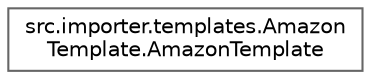 digraph "Graphical Class Hierarchy"
{
 // LATEX_PDF_SIZE
  bgcolor="transparent";
  edge [fontname=Helvetica,fontsize=10,labelfontname=Helvetica,labelfontsize=10];
  node [fontname=Helvetica,fontsize=10,shape=box,height=0.2,width=0.4];
  rankdir="LR";
  Node0 [id="Node000000",label="src.importer.templates.Amazon\lTemplate.AmazonTemplate",height=0.2,width=0.4,color="grey40", fillcolor="white", style="filled",URL="$classsrc_1_1importer_1_1templates_1_1_amazon_template_1_1_amazon_template.html",tooltip=" "];
}
